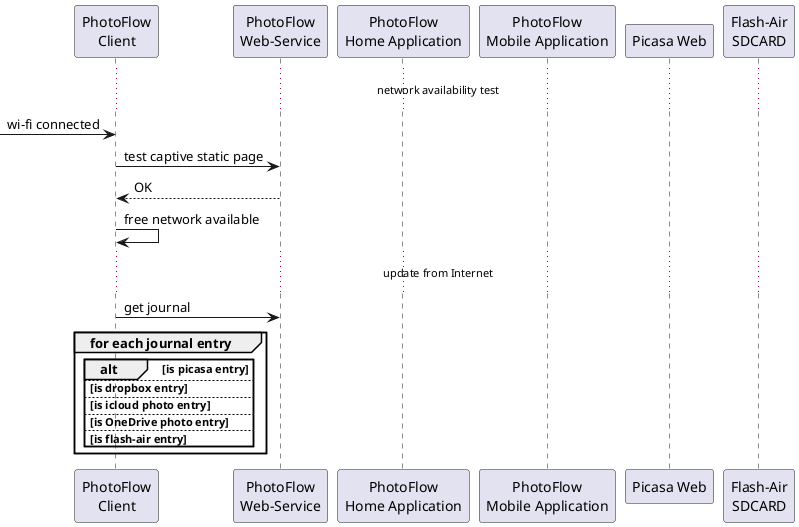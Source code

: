 @startuml

participant "PhotoFlow\nClient" as pfc
participant "PhotoFlow\nWeb-Service" as pfw
participant "PhotoFlow\nHome Application" as pfha
participant "PhotoFlow\nMobile Application" as pfma
participant "Picasa Web" as picasa
participant "Flash-Air\nSDCARD" as flashair

... network availability test ...

-> pfc : wi-fi connected
pfc -> pfw : test captive static page
pfc <-- pfw : OK
pfc -> pfc : free network available

... update from Internet ...

pfc -> pfw : get journal

group for each journal entry
  alt is picasa entry
  else is dropbox entry
  else is icloud photo entry
  else is OneDrive photo entry
  else is flash-air entry
  end
end group



@enduml
